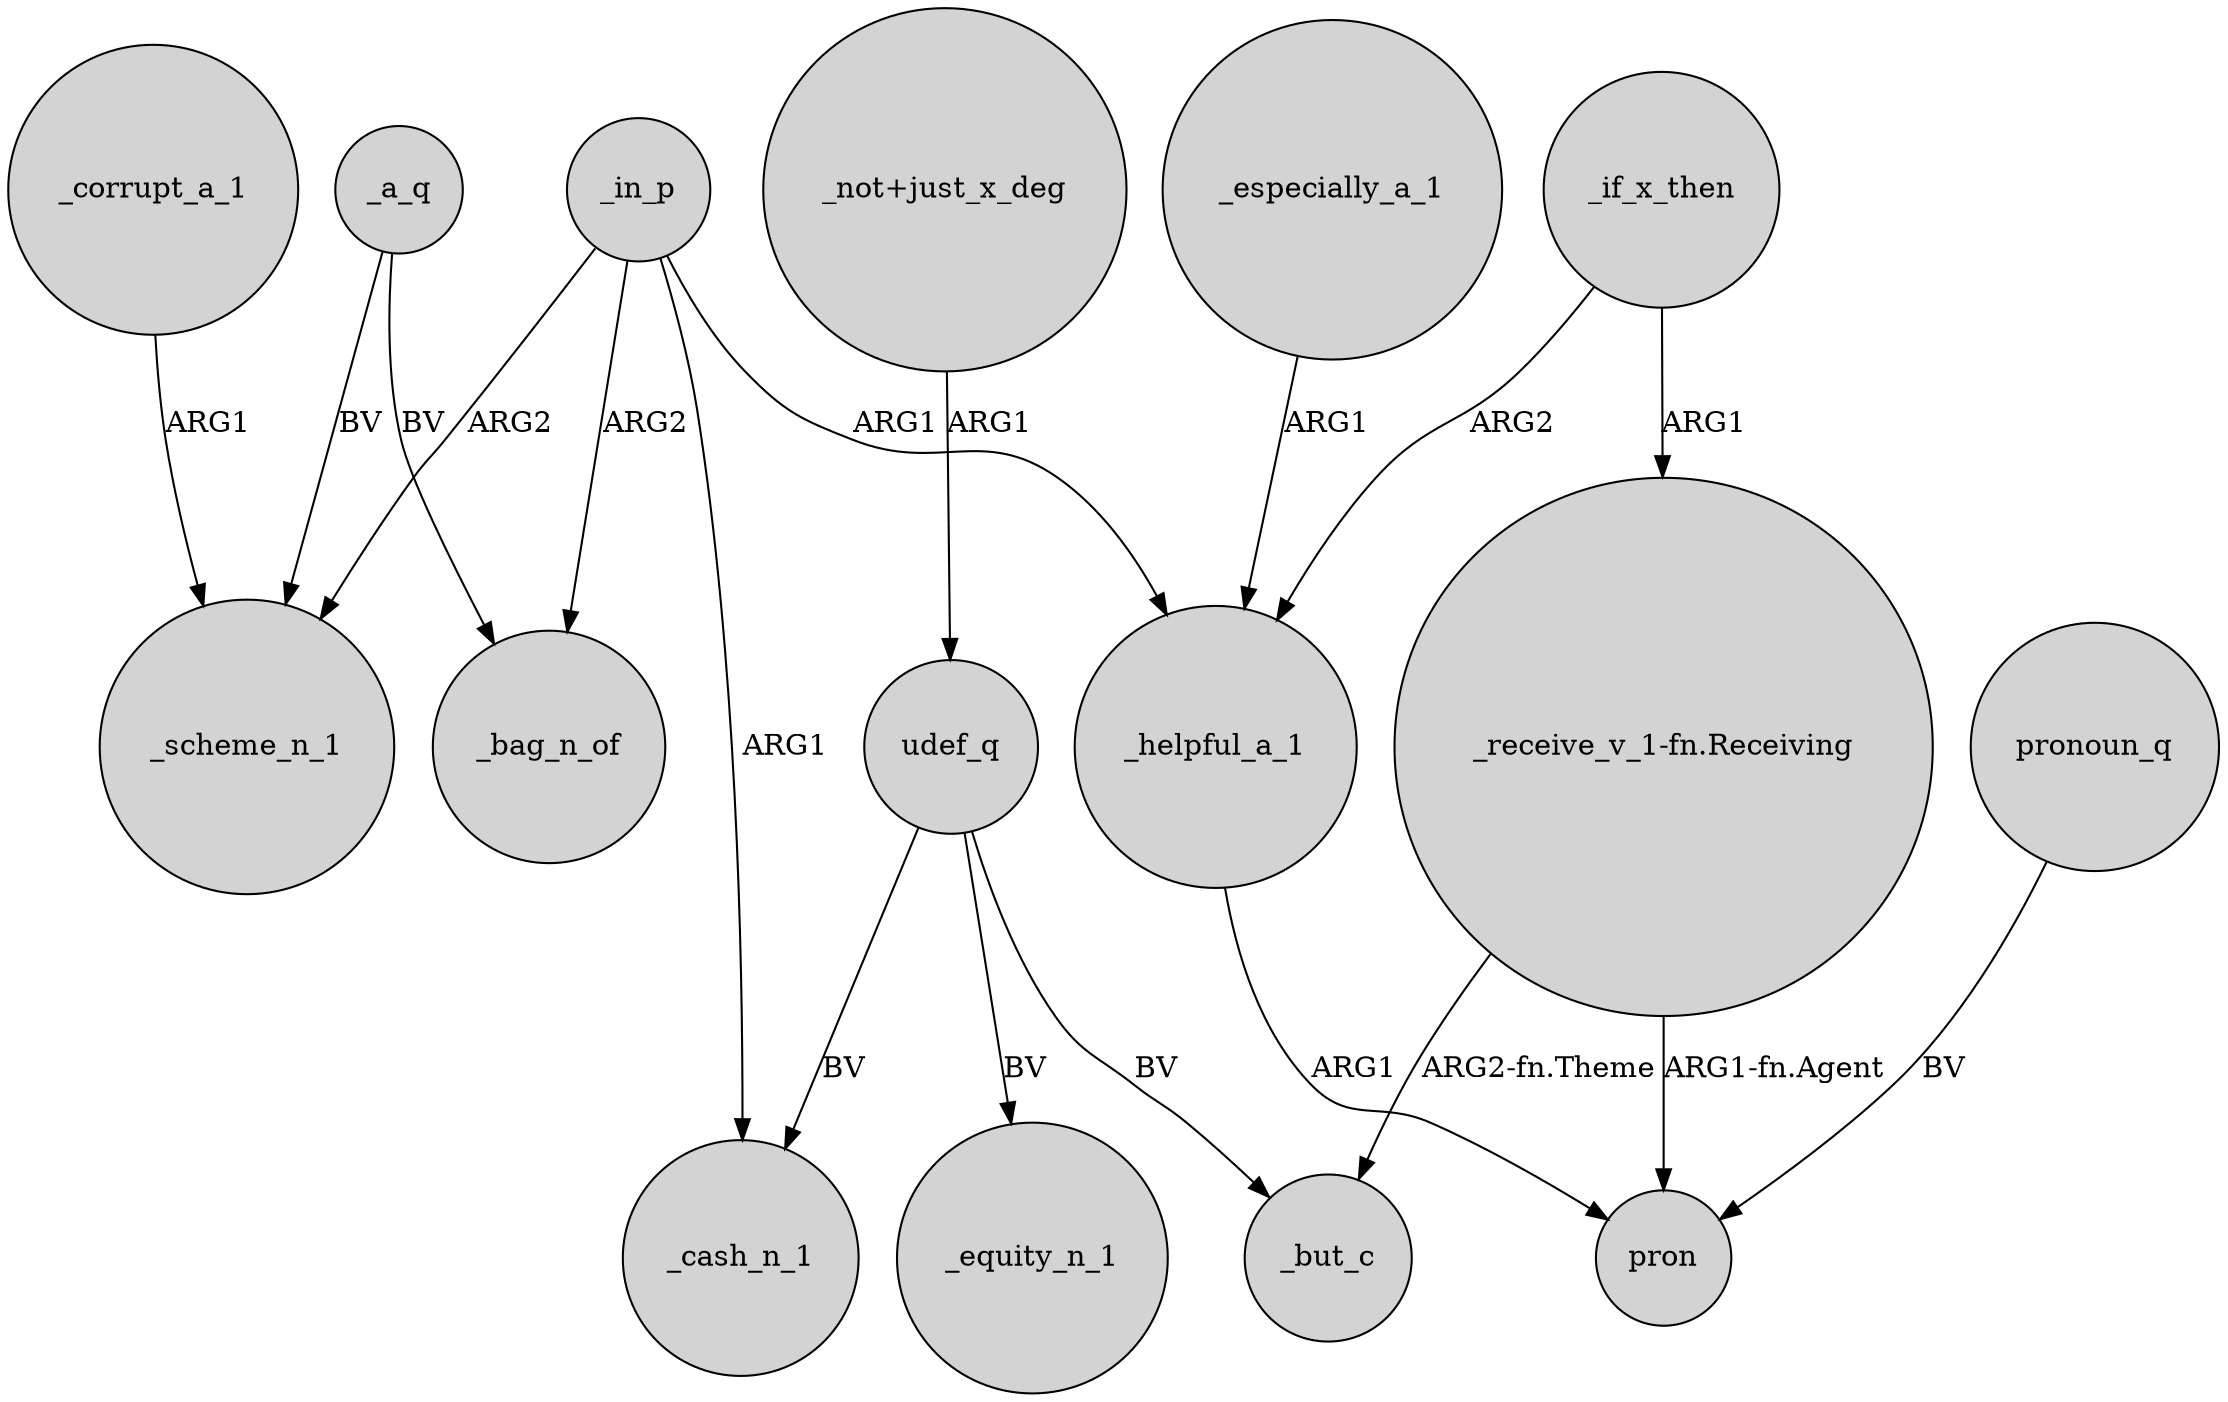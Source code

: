 digraph {
	node [shape=circle style=filled]
	udef_q -> _cash_n_1 [label=BV]
	_corrupt_a_1 -> _scheme_n_1 [label=ARG1]
	_in_p -> _cash_n_1 [label=ARG1]
	_if_x_then -> _helpful_a_1 [label=ARG2]
	_helpful_a_1 -> pron [label=ARG1]
	_if_x_then -> "_receive_v_1-fn.Receiving" [label=ARG1]
	_in_p -> _scheme_n_1 [label=ARG2]
	"_receive_v_1-fn.Receiving" -> _but_c [label="ARG2-fn.Theme"]
	udef_q -> _but_c [label=BV]
	_in_p -> _helpful_a_1 [label=ARG1]
	"_not+just_x_deg" -> udef_q [label=ARG1]
	_in_p -> _bag_n_of [label=ARG2]
	udef_q -> _equity_n_1 [label=BV]
	_a_q -> _bag_n_of [label=BV]
	_especially_a_1 -> _helpful_a_1 [label=ARG1]
	_a_q -> _scheme_n_1 [label=BV]
	"_receive_v_1-fn.Receiving" -> pron [label="ARG1-fn.Agent"]
	pronoun_q -> pron [label=BV]
}
